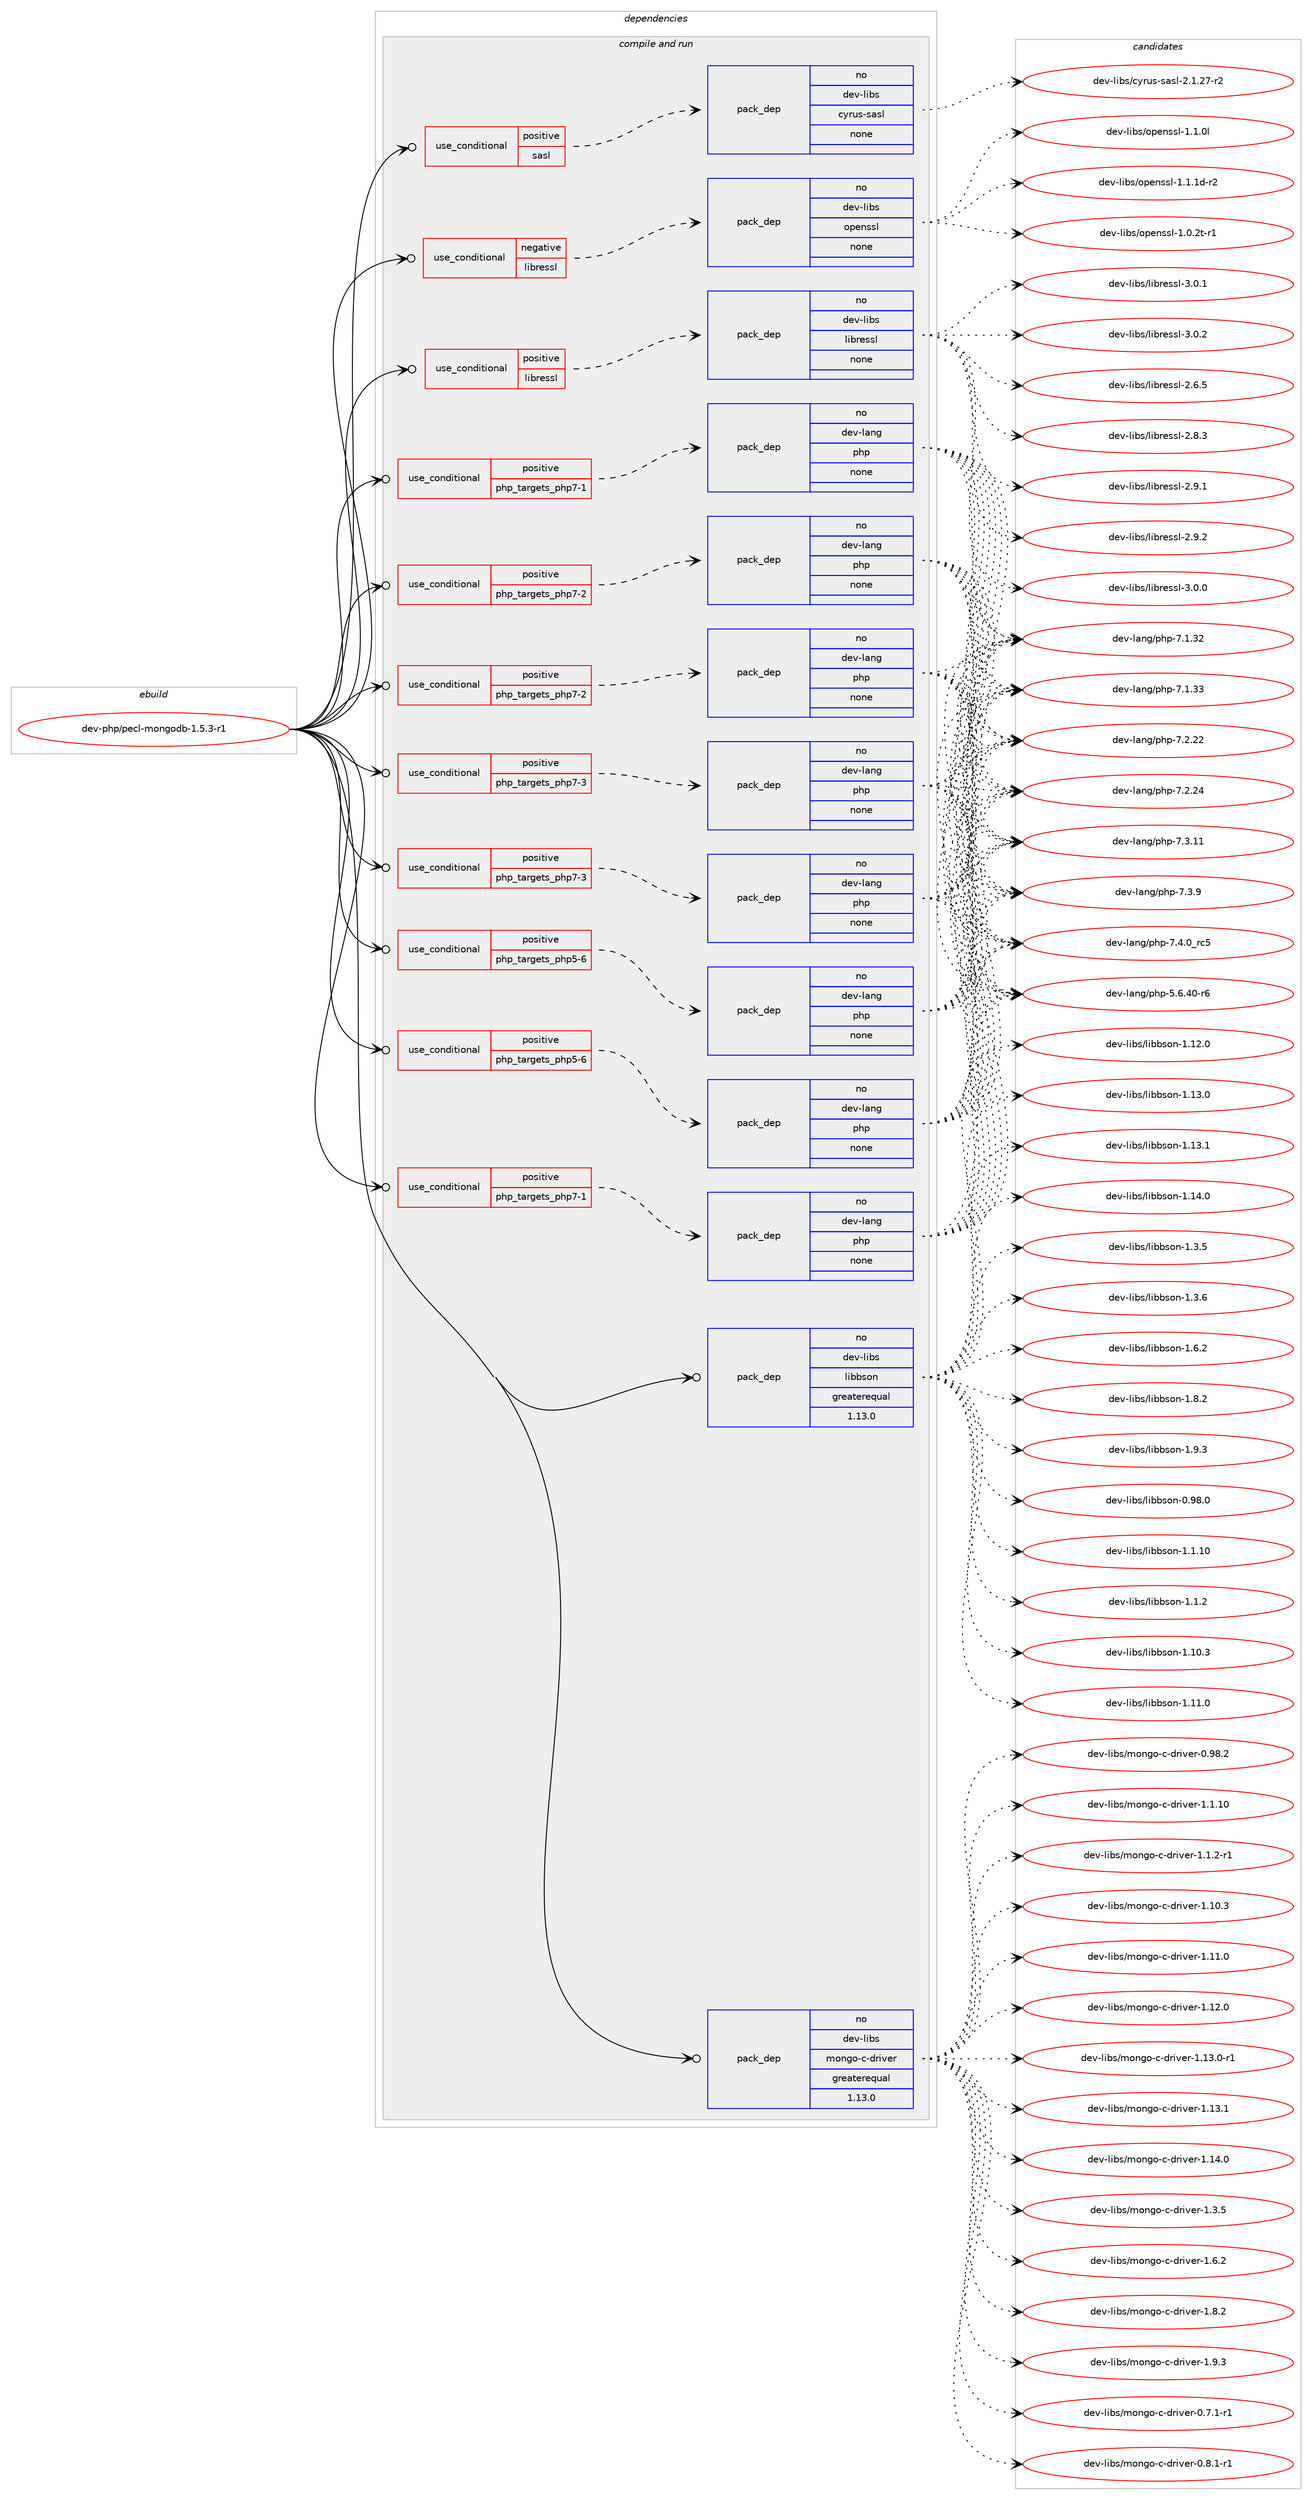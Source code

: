 digraph prolog {

# *************
# Graph options
# *************

newrank=true;
concentrate=true;
compound=true;
graph [rankdir=LR,fontname=Helvetica,fontsize=10,ranksep=1.5];#, ranksep=2.5, nodesep=0.2];
edge  [arrowhead=vee];
node  [fontname=Helvetica,fontsize=10];

# **********
# The ebuild
# **********

subgraph cluster_leftcol {
color=gray;
rank=same;
label=<<i>ebuild</i>>;
id [label="dev-php/pecl-mongodb-1.5.3-r1", color=red, width=4, href="../dev-php/pecl-mongodb-1.5.3-r1.svg"];
}

# ****************
# The dependencies
# ****************

subgraph cluster_midcol {
color=gray;
label=<<i>dependencies</i>>;
subgraph cluster_compile {
fillcolor="#eeeeee";
style=filled;
label=<<i>compile</i>>;
}
subgraph cluster_compileandrun {
fillcolor="#eeeeee";
style=filled;
label=<<i>compile and run</i>>;
subgraph cond135042 {
dependency590565 [label=<<TABLE BORDER="0" CELLBORDER="1" CELLSPACING="0" CELLPADDING="4"><TR><TD ROWSPAN="3" CELLPADDING="10">use_conditional</TD></TR><TR><TD>negative</TD></TR><TR><TD>libressl</TD></TR></TABLE>>, shape=none, color=red];
subgraph pack443806 {
dependency590566 [label=<<TABLE BORDER="0" CELLBORDER="1" CELLSPACING="0" CELLPADDING="4" WIDTH="220"><TR><TD ROWSPAN="6" CELLPADDING="30">pack_dep</TD></TR><TR><TD WIDTH="110">no</TD></TR><TR><TD>dev-libs</TD></TR><TR><TD>openssl</TD></TR><TR><TD>none</TD></TR><TR><TD></TD></TR></TABLE>>, shape=none, color=blue];
}
dependency590565:e -> dependency590566:w [weight=20,style="dashed",arrowhead="vee"];
}
id:e -> dependency590565:w [weight=20,style="solid",arrowhead="odotvee"];
subgraph cond135043 {
dependency590567 [label=<<TABLE BORDER="0" CELLBORDER="1" CELLSPACING="0" CELLPADDING="4"><TR><TD ROWSPAN="3" CELLPADDING="10">use_conditional</TD></TR><TR><TD>positive</TD></TR><TR><TD>libressl</TD></TR></TABLE>>, shape=none, color=red];
subgraph pack443807 {
dependency590568 [label=<<TABLE BORDER="0" CELLBORDER="1" CELLSPACING="0" CELLPADDING="4" WIDTH="220"><TR><TD ROWSPAN="6" CELLPADDING="30">pack_dep</TD></TR><TR><TD WIDTH="110">no</TD></TR><TR><TD>dev-libs</TD></TR><TR><TD>libressl</TD></TR><TR><TD>none</TD></TR><TR><TD></TD></TR></TABLE>>, shape=none, color=blue];
}
dependency590567:e -> dependency590568:w [weight=20,style="dashed",arrowhead="vee"];
}
id:e -> dependency590567:w [weight=20,style="solid",arrowhead="odotvee"];
subgraph cond135044 {
dependency590569 [label=<<TABLE BORDER="0" CELLBORDER="1" CELLSPACING="0" CELLPADDING="4"><TR><TD ROWSPAN="3" CELLPADDING="10">use_conditional</TD></TR><TR><TD>positive</TD></TR><TR><TD>php_targets_php5-6</TD></TR></TABLE>>, shape=none, color=red];
subgraph pack443808 {
dependency590570 [label=<<TABLE BORDER="0" CELLBORDER="1" CELLSPACING="0" CELLPADDING="4" WIDTH="220"><TR><TD ROWSPAN="6" CELLPADDING="30">pack_dep</TD></TR><TR><TD WIDTH="110">no</TD></TR><TR><TD>dev-lang</TD></TR><TR><TD>php</TD></TR><TR><TD>none</TD></TR><TR><TD></TD></TR></TABLE>>, shape=none, color=blue];
}
dependency590569:e -> dependency590570:w [weight=20,style="dashed",arrowhead="vee"];
}
id:e -> dependency590569:w [weight=20,style="solid",arrowhead="odotvee"];
subgraph cond135045 {
dependency590571 [label=<<TABLE BORDER="0" CELLBORDER="1" CELLSPACING="0" CELLPADDING="4"><TR><TD ROWSPAN="3" CELLPADDING="10">use_conditional</TD></TR><TR><TD>positive</TD></TR><TR><TD>php_targets_php5-6</TD></TR></TABLE>>, shape=none, color=red];
subgraph pack443809 {
dependency590572 [label=<<TABLE BORDER="0" CELLBORDER="1" CELLSPACING="0" CELLPADDING="4" WIDTH="220"><TR><TD ROWSPAN="6" CELLPADDING="30">pack_dep</TD></TR><TR><TD WIDTH="110">no</TD></TR><TR><TD>dev-lang</TD></TR><TR><TD>php</TD></TR><TR><TD>none</TD></TR><TR><TD></TD></TR></TABLE>>, shape=none, color=blue];
}
dependency590571:e -> dependency590572:w [weight=20,style="dashed",arrowhead="vee"];
}
id:e -> dependency590571:w [weight=20,style="solid",arrowhead="odotvee"];
subgraph cond135046 {
dependency590573 [label=<<TABLE BORDER="0" CELLBORDER="1" CELLSPACING="0" CELLPADDING="4"><TR><TD ROWSPAN="3" CELLPADDING="10">use_conditional</TD></TR><TR><TD>positive</TD></TR><TR><TD>php_targets_php7-1</TD></TR></TABLE>>, shape=none, color=red];
subgraph pack443810 {
dependency590574 [label=<<TABLE BORDER="0" CELLBORDER="1" CELLSPACING="0" CELLPADDING="4" WIDTH="220"><TR><TD ROWSPAN="6" CELLPADDING="30">pack_dep</TD></TR><TR><TD WIDTH="110">no</TD></TR><TR><TD>dev-lang</TD></TR><TR><TD>php</TD></TR><TR><TD>none</TD></TR><TR><TD></TD></TR></TABLE>>, shape=none, color=blue];
}
dependency590573:e -> dependency590574:w [weight=20,style="dashed",arrowhead="vee"];
}
id:e -> dependency590573:w [weight=20,style="solid",arrowhead="odotvee"];
subgraph cond135047 {
dependency590575 [label=<<TABLE BORDER="0" CELLBORDER="1" CELLSPACING="0" CELLPADDING="4"><TR><TD ROWSPAN="3" CELLPADDING="10">use_conditional</TD></TR><TR><TD>positive</TD></TR><TR><TD>php_targets_php7-1</TD></TR></TABLE>>, shape=none, color=red];
subgraph pack443811 {
dependency590576 [label=<<TABLE BORDER="0" CELLBORDER="1" CELLSPACING="0" CELLPADDING="4" WIDTH="220"><TR><TD ROWSPAN="6" CELLPADDING="30">pack_dep</TD></TR><TR><TD WIDTH="110">no</TD></TR><TR><TD>dev-lang</TD></TR><TR><TD>php</TD></TR><TR><TD>none</TD></TR><TR><TD></TD></TR></TABLE>>, shape=none, color=blue];
}
dependency590575:e -> dependency590576:w [weight=20,style="dashed",arrowhead="vee"];
}
id:e -> dependency590575:w [weight=20,style="solid",arrowhead="odotvee"];
subgraph cond135048 {
dependency590577 [label=<<TABLE BORDER="0" CELLBORDER="1" CELLSPACING="0" CELLPADDING="4"><TR><TD ROWSPAN="3" CELLPADDING="10">use_conditional</TD></TR><TR><TD>positive</TD></TR><TR><TD>php_targets_php7-2</TD></TR></TABLE>>, shape=none, color=red];
subgraph pack443812 {
dependency590578 [label=<<TABLE BORDER="0" CELLBORDER="1" CELLSPACING="0" CELLPADDING="4" WIDTH="220"><TR><TD ROWSPAN="6" CELLPADDING="30">pack_dep</TD></TR><TR><TD WIDTH="110">no</TD></TR><TR><TD>dev-lang</TD></TR><TR><TD>php</TD></TR><TR><TD>none</TD></TR><TR><TD></TD></TR></TABLE>>, shape=none, color=blue];
}
dependency590577:e -> dependency590578:w [weight=20,style="dashed",arrowhead="vee"];
}
id:e -> dependency590577:w [weight=20,style="solid",arrowhead="odotvee"];
subgraph cond135049 {
dependency590579 [label=<<TABLE BORDER="0" CELLBORDER="1" CELLSPACING="0" CELLPADDING="4"><TR><TD ROWSPAN="3" CELLPADDING="10">use_conditional</TD></TR><TR><TD>positive</TD></TR><TR><TD>php_targets_php7-2</TD></TR></TABLE>>, shape=none, color=red];
subgraph pack443813 {
dependency590580 [label=<<TABLE BORDER="0" CELLBORDER="1" CELLSPACING="0" CELLPADDING="4" WIDTH="220"><TR><TD ROWSPAN="6" CELLPADDING="30">pack_dep</TD></TR><TR><TD WIDTH="110">no</TD></TR><TR><TD>dev-lang</TD></TR><TR><TD>php</TD></TR><TR><TD>none</TD></TR><TR><TD></TD></TR></TABLE>>, shape=none, color=blue];
}
dependency590579:e -> dependency590580:w [weight=20,style="dashed",arrowhead="vee"];
}
id:e -> dependency590579:w [weight=20,style="solid",arrowhead="odotvee"];
subgraph cond135050 {
dependency590581 [label=<<TABLE BORDER="0" CELLBORDER="1" CELLSPACING="0" CELLPADDING="4"><TR><TD ROWSPAN="3" CELLPADDING="10">use_conditional</TD></TR><TR><TD>positive</TD></TR><TR><TD>php_targets_php7-3</TD></TR></TABLE>>, shape=none, color=red];
subgraph pack443814 {
dependency590582 [label=<<TABLE BORDER="0" CELLBORDER="1" CELLSPACING="0" CELLPADDING="4" WIDTH="220"><TR><TD ROWSPAN="6" CELLPADDING="30">pack_dep</TD></TR><TR><TD WIDTH="110">no</TD></TR><TR><TD>dev-lang</TD></TR><TR><TD>php</TD></TR><TR><TD>none</TD></TR><TR><TD></TD></TR></TABLE>>, shape=none, color=blue];
}
dependency590581:e -> dependency590582:w [weight=20,style="dashed",arrowhead="vee"];
}
id:e -> dependency590581:w [weight=20,style="solid",arrowhead="odotvee"];
subgraph cond135051 {
dependency590583 [label=<<TABLE BORDER="0" CELLBORDER="1" CELLSPACING="0" CELLPADDING="4"><TR><TD ROWSPAN="3" CELLPADDING="10">use_conditional</TD></TR><TR><TD>positive</TD></TR><TR><TD>php_targets_php7-3</TD></TR></TABLE>>, shape=none, color=red];
subgraph pack443815 {
dependency590584 [label=<<TABLE BORDER="0" CELLBORDER="1" CELLSPACING="0" CELLPADDING="4" WIDTH="220"><TR><TD ROWSPAN="6" CELLPADDING="30">pack_dep</TD></TR><TR><TD WIDTH="110">no</TD></TR><TR><TD>dev-lang</TD></TR><TR><TD>php</TD></TR><TR><TD>none</TD></TR><TR><TD></TD></TR></TABLE>>, shape=none, color=blue];
}
dependency590583:e -> dependency590584:w [weight=20,style="dashed",arrowhead="vee"];
}
id:e -> dependency590583:w [weight=20,style="solid",arrowhead="odotvee"];
subgraph cond135052 {
dependency590585 [label=<<TABLE BORDER="0" CELLBORDER="1" CELLSPACING="0" CELLPADDING="4"><TR><TD ROWSPAN="3" CELLPADDING="10">use_conditional</TD></TR><TR><TD>positive</TD></TR><TR><TD>sasl</TD></TR></TABLE>>, shape=none, color=red];
subgraph pack443816 {
dependency590586 [label=<<TABLE BORDER="0" CELLBORDER="1" CELLSPACING="0" CELLPADDING="4" WIDTH="220"><TR><TD ROWSPAN="6" CELLPADDING="30">pack_dep</TD></TR><TR><TD WIDTH="110">no</TD></TR><TR><TD>dev-libs</TD></TR><TR><TD>cyrus-sasl</TD></TR><TR><TD>none</TD></TR><TR><TD></TD></TR></TABLE>>, shape=none, color=blue];
}
dependency590585:e -> dependency590586:w [weight=20,style="dashed",arrowhead="vee"];
}
id:e -> dependency590585:w [weight=20,style="solid",arrowhead="odotvee"];
subgraph pack443817 {
dependency590587 [label=<<TABLE BORDER="0" CELLBORDER="1" CELLSPACING="0" CELLPADDING="4" WIDTH="220"><TR><TD ROWSPAN="6" CELLPADDING="30">pack_dep</TD></TR><TR><TD WIDTH="110">no</TD></TR><TR><TD>dev-libs</TD></TR><TR><TD>libbson</TD></TR><TR><TD>greaterequal</TD></TR><TR><TD>1.13.0</TD></TR></TABLE>>, shape=none, color=blue];
}
id:e -> dependency590587:w [weight=20,style="solid",arrowhead="odotvee"];
subgraph pack443818 {
dependency590588 [label=<<TABLE BORDER="0" CELLBORDER="1" CELLSPACING="0" CELLPADDING="4" WIDTH="220"><TR><TD ROWSPAN="6" CELLPADDING="30">pack_dep</TD></TR><TR><TD WIDTH="110">no</TD></TR><TR><TD>dev-libs</TD></TR><TR><TD>mongo-c-driver</TD></TR><TR><TD>greaterequal</TD></TR><TR><TD>1.13.0</TD></TR></TABLE>>, shape=none, color=blue];
}
id:e -> dependency590588:w [weight=20,style="solid",arrowhead="odotvee"];
}
subgraph cluster_run {
fillcolor="#eeeeee";
style=filled;
label=<<i>run</i>>;
}
}

# **************
# The candidates
# **************

subgraph cluster_choices {
rank=same;
color=gray;
label=<<i>candidates</i>>;

subgraph choice443806 {
color=black;
nodesep=1;
choice1001011184510810598115471111121011101151151084549464846501164511449 [label="dev-libs/openssl-1.0.2t-r1", color=red, width=4,href="../dev-libs/openssl-1.0.2t-r1.svg"];
choice100101118451081059811547111112101110115115108454946494648108 [label="dev-libs/openssl-1.1.0l", color=red, width=4,href="../dev-libs/openssl-1.1.0l.svg"];
choice1001011184510810598115471111121011101151151084549464946491004511450 [label="dev-libs/openssl-1.1.1d-r2", color=red, width=4,href="../dev-libs/openssl-1.1.1d-r2.svg"];
dependency590566:e -> choice1001011184510810598115471111121011101151151084549464846501164511449:w [style=dotted,weight="100"];
dependency590566:e -> choice100101118451081059811547111112101110115115108454946494648108:w [style=dotted,weight="100"];
dependency590566:e -> choice1001011184510810598115471111121011101151151084549464946491004511450:w [style=dotted,weight="100"];
}
subgraph choice443807 {
color=black;
nodesep=1;
choice10010111845108105981154710810598114101115115108455046544653 [label="dev-libs/libressl-2.6.5", color=red, width=4,href="../dev-libs/libressl-2.6.5.svg"];
choice10010111845108105981154710810598114101115115108455046564651 [label="dev-libs/libressl-2.8.3", color=red, width=4,href="../dev-libs/libressl-2.8.3.svg"];
choice10010111845108105981154710810598114101115115108455046574649 [label="dev-libs/libressl-2.9.1", color=red, width=4,href="../dev-libs/libressl-2.9.1.svg"];
choice10010111845108105981154710810598114101115115108455046574650 [label="dev-libs/libressl-2.9.2", color=red, width=4,href="../dev-libs/libressl-2.9.2.svg"];
choice10010111845108105981154710810598114101115115108455146484648 [label="dev-libs/libressl-3.0.0", color=red, width=4,href="../dev-libs/libressl-3.0.0.svg"];
choice10010111845108105981154710810598114101115115108455146484649 [label="dev-libs/libressl-3.0.1", color=red, width=4,href="../dev-libs/libressl-3.0.1.svg"];
choice10010111845108105981154710810598114101115115108455146484650 [label="dev-libs/libressl-3.0.2", color=red, width=4,href="../dev-libs/libressl-3.0.2.svg"];
dependency590568:e -> choice10010111845108105981154710810598114101115115108455046544653:w [style=dotted,weight="100"];
dependency590568:e -> choice10010111845108105981154710810598114101115115108455046564651:w [style=dotted,weight="100"];
dependency590568:e -> choice10010111845108105981154710810598114101115115108455046574649:w [style=dotted,weight="100"];
dependency590568:e -> choice10010111845108105981154710810598114101115115108455046574650:w [style=dotted,weight="100"];
dependency590568:e -> choice10010111845108105981154710810598114101115115108455146484648:w [style=dotted,weight="100"];
dependency590568:e -> choice10010111845108105981154710810598114101115115108455146484649:w [style=dotted,weight="100"];
dependency590568:e -> choice10010111845108105981154710810598114101115115108455146484650:w [style=dotted,weight="100"];
}
subgraph choice443808 {
color=black;
nodesep=1;
choice100101118451089711010347112104112455346544652484511454 [label="dev-lang/php-5.6.40-r6", color=red, width=4,href="../dev-lang/php-5.6.40-r6.svg"];
choice10010111845108971101034711210411245554649465150 [label="dev-lang/php-7.1.32", color=red, width=4,href="../dev-lang/php-7.1.32.svg"];
choice10010111845108971101034711210411245554649465151 [label="dev-lang/php-7.1.33", color=red, width=4,href="../dev-lang/php-7.1.33.svg"];
choice10010111845108971101034711210411245554650465050 [label="dev-lang/php-7.2.22", color=red, width=4,href="../dev-lang/php-7.2.22.svg"];
choice10010111845108971101034711210411245554650465052 [label="dev-lang/php-7.2.24", color=red, width=4,href="../dev-lang/php-7.2.24.svg"];
choice10010111845108971101034711210411245554651464949 [label="dev-lang/php-7.3.11", color=red, width=4,href="../dev-lang/php-7.3.11.svg"];
choice100101118451089711010347112104112455546514657 [label="dev-lang/php-7.3.9", color=red, width=4,href="../dev-lang/php-7.3.9.svg"];
choice100101118451089711010347112104112455546524648951149953 [label="dev-lang/php-7.4.0_rc5", color=red, width=4,href="../dev-lang/php-7.4.0_rc5.svg"];
dependency590570:e -> choice100101118451089711010347112104112455346544652484511454:w [style=dotted,weight="100"];
dependency590570:e -> choice10010111845108971101034711210411245554649465150:w [style=dotted,weight="100"];
dependency590570:e -> choice10010111845108971101034711210411245554649465151:w [style=dotted,weight="100"];
dependency590570:e -> choice10010111845108971101034711210411245554650465050:w [style=dotted,weight="100"];
dependency590570:e -> choice10010111845108971101034711210411245554650465052:w [style=dotted,weight="100"];
dependency590570:e -> choice10010111845108971101034711210411245554651464949:w [style=dotted,weight="100"];
dependency590570:e -> choice100101118451089711010347112104112455546514657:w [style=dotted,weight="100"];
dependency590570:e -> choice100101118451089711010347112104112455546524648951149953:w [style=dotted,weight="100"];
}
subgraph choice443809 {
color=black;
nodesep=1;
choice100101118451089711010347112104112455346544652484511454 [label="dev-lang/php-5.6.40-r6", color=red, width=4,href="../dev-lang/php-5.6.40-r6.svg"];
choice10010111845108971101034711210411245554649465150 [label="dev-lang/php-7.1.32", color=red, width=4,href="../dev-lang/php-7.1.32.svg"];
choice10010111845108971101034711210411245554649465151 [label="dev-lang/php-7.1.33", color=red, width=4,href="../dev-lang/php-7.1.33.svg"];
choice10010111845108971101034711210411245554650465050 [label="dev-lang/php-7.2.22", color=red, width=4,href="../dev-lang/php-7.2.22.svg"];
choice10010111845108971101034711210411245554650465052 [label="dev-lang/php-7.2.24", color=red, width=4,href="../dev-lang/php-7.2.24.svg"];
choice10010111845108971101034711210411245554651464949 [label="dev-lang/php-7.3.11", color=red, width=4,href="../dev-lang/php-7.3.11.svg"];
choice100101118451089711010347112104112455546514657 [label="dev-lang/php-7.3.9", color=red, width=4,href="../dev-lang/php-7.3.9.svg"];
choice100101118451089711010347112104112455546524648951149953 [label="dev-lang/php-7.4.0_rc5", color=red, width=4,href="../dev-lang/php-7.4.0_rc5.svg"];
dependency590572:e -> choice100101118451089711010347112104112455346544652484511454:w [style=dotted,weight="100"];
dependency590572:e -> choice10010111845108971101034711210411245554649465150:w [style=dotted,weight="100"];
dependency590572:e -> choice10010111845108971101034711210411245554649465151:w [style=dotted,weight="100"];
dependency590572:e -> choice10010111845108971101034711210411245554650465050:w [style=dotted,weight="100"];
dependency590572:e -> choice10010111845108971101034711210411245554650465052:w [style=dotted,weight="100"];
dependency590572:e -> choice10010111845108971101034711210411245554651464949:w [style=dotted,weight="100"];
dependency590572:e -> choice100101118451089711010347112104112455546514657:w [style=dotted,weight="100"];
dependency590572:e -> choice100101118451089711010347112104112455546524648951149953:w [style=dotted,weight="100"];
}
subgraph choice443810 {
color=black;
nodesep=1;
choice100101118451089711010347112104112455346544652484511454 [label="dev-lang/php-5.6.40-r6", color=red, width=4,href="../dev-lang/php-5.6.40-r6.svg"];
choice10010111845108971101034711210411245554649465150 [label="dev-lang/php-7.1.32", color=red, width=4,href="../dev-lang/php-7.1.32.svg"];
choice10010111845108971101034711210411245554649465151 [label="dev-lang/php-7.1.33", color=red, width=4,href="../dev-lang/php-7.1.33.svg"];
choice10010111845108971101034711210411245554650465050 [label="dev-lang/php-7.2.22", color=red, width=4,href="../dev-lang/php-7.2.22.svg"];
choice10010111845108971101034711210411245554650465052 [label="dev-lang/php-7.2.24", color=red, width=4,href="../dev-lang/php-7.2.24.svg"];
choice10010111845108971101034711210411245554651464949 [label="dev-lang/php-7.3.11", color=red, width=4,href="../dev-lang/php-7.3.11.svg"];
choice100101118451089711010347112104112455546514657 [label="dev-lang/php-7.3.9", color=red, width=4,href="../dev-lang/php-7.3.9.svg"];
choice100101118451089711010347112104112455546524648951149953 [label="dev-lang/php-7.4.0_rc5", color=red, width=4,href="../dev-lang/php-7.4.0_rc5.svg"];
dependency590574:e -> choice100101118451089711010347112104112455346544652484511454:w [style=dotted,weight="100"];
dependency590574:e -> choice10010111845108971101034711210411245554649465150:w [style=dotted,weight="100"];
dependency590574:e -> choice10010111845108971101034711210411245554649465151:w [style=dotted,weight="100"];
dependency590574:e -> choice10010111845108971101034711210411245554650465050:w [style=dotted,weight="100"];
dependency590574:e -> choice10010111845108971101034711210411245554650465052:w [style=dotted,weight="100"];
dependency590574:e -> choice10010111845108971101034711210411245554651464949:w [style=dotted,weight="100"];
dependency590574:e -> choice100101118451089711010347112104112455546514657:w [style=dotted,weight="100"];
dependency590574:e -> choice100101118451089711010347112104112455546524648951149953:w [style=dotted,weight="100"];
}
subgraph choice443811 {
color=black;
nodesep=1;
choice100101118451089711010347112104112455346544652484511454 [label="dev-lang/php-5.6.40-r6", color=red, width=4,href="../dev-lang/php-5.6.40-r6.svg"];
choice10010111845108971101034711210411245554649465150 [label="dev-lang/php-7.1.32", color=red, width=4,href="../dev-lang/php-7.1.32.svg"];
choice10010111845108971101034711210411245554649465151 [label="dev-lang/php-7.1.33", color=red, width=4,href="../dev-lang/php-7.1.33.svg"];
choice10010111845108971101034711210411245554650465050 [label="dev-lang/php-7.2.22", color=red, width=4,href="../dev-lang/php-7.2.22.svg"];
choice10010111845108971101034711210411245554650465052 [label="dev-lang/php-7.2.24", color=red, width=4,href="../dev-lang/php-7.2.24.svg"];
choice10010111845108971101034711210411245554651464949 [label="dev-lang/php-7.3.11", color=red, width=4,href="../dev-lang/php-7.3.11.svg"];
choice100101118451089711010347112104112455546514657 [label="dev-lang/php-7.3.9", color=red, width=4,href="../dev-lang/php-7.3.9.svg"];
choice100101118451089711010347112104112455546524648951149953 [label="dev-lang/php-7.4.0_rc5", color=red, width=4,href="../dev-lang/php-7.4.0_rc5.svg"];
dependency590576:e -> choice100101118451089711010347112104112455346544652484511454:w [style=dotted,weight="100"];
dependency590576:e -> choice10010111845108971101034711210411245554649465150:w [style=dotted,weight="100"];
dependency590576:e -> choice10010111845108971101034711210411245554649465151:w [style=dotted,weight="100"];
dependency590576:e -> choice10010111845108971101034711210411245554650465050:w [style=dotted,weight="100"];
dependency590576:e -> choice10010111845108971101034711210411245554650465052:w [style=dotted,weight="100"];
dependency590576:e -> choice10010111845108971101034711210411245554651464949:w [style=dotted,weight="100"];
dependency590576:e -> choice100101118451089711010347112104112455546514657:w [style=dotted,weight="100"];
dependency590576:e -> choice100101118451089711010347112104112455546524648951149953:w [style=dotted,weight="100"];
}
subgraph choice443812 {
color=black;
nodesep=1;
choice100101118451089711010347112104112455346544652484511454 [label="dev-lang/php-5.6.40-r6", color=red, width=4,href="../dev-lang/php-5.6.40-r6.svg"];
choice10010111845108971101034711210411245554649465150 [label="dev-lang/php-7.1.32", color=red, width=4,href="../dev-lang/php-7.1.32.svg"];
choice10010111845108971101034711210411245554649465151 [label="dev-lang/php-7.1.33", color=red, width=4,href="../dev-lang/php-7.1.33.svg"];
choice10010111845108971101034711210411245554650465050 [label="dev-lang/php-7.2.22", color=red, width=4,href="../dev-lang/php-7.2.22.svg"];
choice10010111845108971101034711210411245554650465052 [label="dev-lang/php-7.2.24", color=red, width=4,href="../dev-lang/php-7.2.24.svg"];
choice10010111845108971101034711210411245554651464949 [label="dev-lang/php-7.3.11", color=red, width=4,href="../dev-lang/php-7.3.11.svg"];
choice100101118451089711010347112104112455546514657 [label="dev-lang/php-7.3.9", color=red, width=4,href="../dev-lang/php-7.3.9.svg"];
choice100101118451089711010347112104112455546524648951149953 [label="dev-lang/php-7.4.0_rc5", color=red, width=4,href="../dev-lang/php-7.4.0_rc5.svg"];
dependency590578:e -> choice100101118451089711010347112104112455346544652484511454:w [style=dotted,weight="100"];
dependency590578:e -> choice10010111845108971101034711210411245554649465150:w [style=dotted,weight="100"];
dependency590578:e -> choice10010111845108971101034711210411245554649465151:w [style=dotted,weight="100"];
dependency590578:e -> choice10010111845108971101034711210411245554650465050:w [style=dotted,weight="100"];
dependency590578:e -> choice10010111845108971101034711210411245554650465052:w [style=dotted,weight="100"];
dependency590578:e -> choice10010111845108971101034711210411245554651464949:w [style=dotted,weight="100"];
dependency590578:e -> choice100101118451089711010347112104112455546514657:w [style=dotted,weight="100"];
dependency590578:e -> choice100101118451089711010347112104112455546524648951149953:w [style=dotted,weight="100"];
}
subgraph choice443813 {
color=black;
nodesep=1;
choice100101118451089711010347112104112455346544652484511454 [label="dev-lang/php-5.6.40-r6", color=red, width=4,href="../dev-lang/php-5.6.40-r6.svg"];
choice10010111845108971101034711210411245554649465150 [label="dev-lang/php-7.1.32", color=red, width=4,href="../dev-lang/php-7.1.32.svg"];
choice10010111845108971101034711210411245554649465151 [label="dev-lang/php-7.1.33", color=red, width=4,href="../dev-lang/php-7.1.33.svg"];
choice10010111845108971101034711210411245554650465050 [label="dev-lang/php-7.2.22", color=red, width=4,href="../dev-lang/php-7.2.22.svg"];
choice10010111845108971101034711210411245554650465052 [label="dev-lang/php-7.2.24", color=red, width=4,href="../dev-lang/php-7.2.24.svg"];
choice10010111845108971101034711210411245554651464949 [label="dev-lang/php-7.3.11", color=red, width=4,href="../dev-lang/php-7.3.11.svg"];
choice100101118451089711010347112104112455546514657 [label="dev-lang/php-7.3.9", color=red, width=4,href="../dev-lang/php-7.3.9.svg"];
choice100101118451089711010347112104112455546524648951149953 [label="dev-lang/php-7.4.0_rc5", color=red, width=4,href="../dev-lang/php-7.4.0_rc5.svg"];
dependency590580:e -> choice100101118451089711010347112104112455346544652484511454:w [style=dotted,weight="100"];
dependency590580:e -> choice10010111845108971101034711210411245554649465150:w [style=dotted,weight="100"];
dependency590580:e -> choice10010111845108971101034711210411245554649465151:w [style=dotted,weight="100"];
dependency590580:e -> choice10010111845108971101034711210411245554650465050:w [style=dotted,weight="100"];
dependency590580:e -> choice10010111845108971101034711210411245554650465052:w [style=dotted,weight="100"];
dependency590580:e -> choice10010111845108971101034711210411245554651464949:w [style=dotted,weight="100"];
dependency590580:e -> choice100101118451089711010347112104112455546514657:w [style=dotted,weight="100"];
dependency590580:e -> choice100101118451089711010347112104112455546524648951149953:w [style=dotted,weight="100"];
}
subgraph choice443814 {
color=black;
nodesep=1;
choice100101118451089711010347112104112455346544652484511454 [label="dev-lang/php-5.6.40-r6", color=red, width=4,href="../dev-lang/php-5.6.40-r6.svg"];
choice10010111845108971101034711210411245554649465150 [label="dev-lang/php-7.1.32", color=red, width=4,href="../dev-lang/php-7.1.32.svg"];
choice10010111845108971101034711210411245554649465151 [label="dev-lang/php-7.1.33", color=red, width=4,href="../dev-lang/php-7.1.33.svg"];
choice10010111845108971101034711210411245554650465050 [label="dev-lang/php-7.2.22", color=red, width=4,href="../dev-lang/php-7.2.22.svg"];
choice10010111845108971101034711210411245554650465052 [label="dev-lang/php-7.2.24", color=red, width=4,href="../dev-lang/php-7.2.24.svg"];
choice10010111845108971101034711210411245554651464949 [label="dev-lang/php-7.3.11", color=red, width=4,href="../dev-lang/php-7.3.11.svg"];
choice100101118451089711010347112104112455546514657 [label="dev-lang/php-7.3.9", color=red, width=4,href="../dev-lang/php-7.3.9.svg"];
choice100101118451089711010347112104112455546524648951149953 [label="dev-lang/php-7.4.0_rc5", color=red, width=4,href="../dev-lang/php-7.4.0_rc5.svg"];
dependency590582:e -> choice100101118451089711010347112104112455346544652484511454:w [style=dotted,weight="100"];
dependency590582:e -> choice10010111845108971101034711210411245554649465150:w [style=dotted,weight="100"];
dependency590582:e -> choice10010111845108971101034711210411245554649465151:w [style=dotted,weight="100"];
dependency590582:e -> choice10010111845108971101034711210411245554650465050:w [style=dotted,weight="100"];
dependency590582:e -> choice10010111845108971101034711210411245554650465052:w [style=dotted,weight="100"];
dependency590582:e -> choice10010111845108971101034711210411245554651464949:w [style=dotted,weight="100"];
dependency590582:e -> choice100101118451089711010347112104112455546514657:w [style=dotted,weight="100"];
dependency590582:e -> choice100101118451089711010347112104112455546524648951149953:w [style=dotted,weight="100"];
}
subgraph choice443815 {
color=black;
nodesep=1;
choice100101118451089711010347112104112455346544652484511454 [label="dev-lang/php-5.6.40-r6", color=red, width=4,href="../dev-lang/php-5.6.40-r6.svg"];
choice10010111845108971101034711210411245554649465150 [label="dev-lang/php-7.1.32", color=red, width=4,href="../dev-lang/php-7.1.32.svg"];
choice10010111845108971101034711210411245554649465151 [label="dev-lang/php-7.1.33", color=red, width=4,href="../dev-lang/php-7.1.33.svg"];
choice10010111845108971101034711210411245554650465050 [label="dev-lang/php-7.2.22", color=red, width=4,href="../dev-lang/php-7.2.22.svg"];
choice10010111845108971101034711210411245554650465052 [label="dev-lang/php-7.2.24", color=red, width=4,href="../dev-lang/php-7.2.24.svg"];
choice10010111845108971101034711210411245554651464949 [label="dev-lang/php-7.3.11", color=red, width=4,href="../dev-lang/php-7.3.11.svg"];
choice100101118451089711010347112104112455546514657 [label="dev-lang/php-7.3.9", color=red, width=4,href="../dev-lang/php-7.3.9.svg"];
choice100101118451089711010347112104112455546524648951149953 [label="dev-lang/php-7.4.0_rc5", color=red, width=4,href="../dev-lang/php-7.4.0_rc5.svg"];
dependency590584:e -> choice100101118451089711010347112104112455346544652484511454:w [style=dotted,weight="100"];
dependency590584:e -> choice10010111845108971101034711210411245554649465150:w [style=dotted,weight="100"];
dependency590584:e -> choice10010111845108971101034711210411245554649465151:w [style=dotted,weight="100"];
dependency590584:e -> choice10010111845108971101034711210411245554650465050:w [style=dotted,weight="100"];
dependency590584:e -> choice10010111845108971101034711210411245554650465052:w [style=dotted,weight="100"];
dependency590584:e -> choice10010111845108971101034711210411245554651464949:w [style=dotted,weight="100"];
dependency590584:e -> choice100101118451089711010347112104112455546514657:w [style=dotted,weight="100"];
dependency590584:e -> choice100101118451089711010347112104112455546524648951149953:w [style=dotted,weight="100"];
}
subgraph choice443816 {
color=black;
nodesep=1;
choice100101118451081059811547991211141171154511597115108455046494650554511450 [label="dev-libs/cyrus-sasl-2.1.27-r2", color=red, width=4,href="../dev-libs/cyrus-sasl-2.1.27-r2.svg"];
dependency590586:e -> choice100101118451081059811547991211141171154511597115108455046494650554511450:w [style=dotted,weight="100"];
}
subgraph choice443817 {
color=black;
nodesep=1;
choice100101118451081059811547108105989811511111045484657564648 [label="dev-libs/libbson-0.98.0", color=red, width=4,href="../dev-libs/libbson-0.98.0.svg"];
choice100101118451081059811547108105989811511111045494649464948 [label="dev-libs/libbson-1.1.10", color=red, width=4,href="../dev-libs/libbson-1.1.10.svg"];
choice1001011184510810598115471081059898115111110454946494650 [label="dev-libs/libbson-1.1.2", color=red, width=4,href="../dev-libs/libbson-1.1.2.svg"];
choice100101118451081059811547108105989811511111045494649484651 [label="dev-libs/libbson-1.10.3", color=red, width=4,href="../dev-libs/libbson-1.10.3.svg"];
choice100101118451081059811547108105989811511111045494649494648 [label="dev-libs/libbson-1.11.0", color=red, width=4,href="../dev-libs/libbson-1.11.0.svg"];
choice100101118451081059811547108105989811511111045494649504648 [label="dev-libs/libbson-1.12.0", color=red, width=4,href="../dev-libs/libbson-1.12.0.svg"];
choice100101118451081059811547108105989811511111045494649514648 [label="dev-libs/libbson-1.13.0", color=red, width=4,href="../dev-libs/libbson-1.13.0.svg"];
choice100101118451081059811547108105989811511111045494649514649 [label="dev-libs/libbson-1.13.1", color=red, width=4,href="../dev-libs/libbson-1.13.1.svg"];
choice100101118451081059811547108105989811511111045494649524648 [label="dev-libs/libbson-1.14.0", color=red, width=4,href="../dev-libs/libbson-1.14.0.svg"];
choice1001011184510810598115471081059898115111110454946514653 [label="dev-libs/libbson-1.3.5", color=red, width=4,href="../dev-libs/libbson-1.3.5.svg"];
choice1001011184510810598115471081059898115111110454946514654 [label="dev-libs/libbson-1.3.6", color=red, width=4,href="../dev-libs/libbson-1.3.6.svg"];
choice1001011184510810598115471081059898115111110454946544650 [label="dev-libs/libbson-1.6.2", color=red, width=4,href="../dev-libs/libbson-1.6.2.svg"];
choice1001011184510810598115471081059898115111110454946564650 [label="dev-libs/libbson-1.8.2", color=red, width=4,href="../dev-libs/libbson-1.8.2.svg"];
choice1001011184510810598115471081059898115111110454946574651 [label="dev-libs/libbson-1.9.3", color=red, width=4,href="../dev-libs/libbson-1.9.3.svg"];
dependency590587:e -> choice100101118451081059811547108105989811511111045484657564648:w [style=dotted,weight="100"];
dependency590587:e -> choice100101118451081059811547108105989811511111045494649464948:w [style=dotted,weight="100"];
dependency590587:e -> choice1001011184510810598115471081059898115111110454946494650:w [style=dotted,weight="100"];
dependency590587:e -> choice100101118451081059811547108105989811511111045494649484651:w [style=dotted,weight="100"];
dependency590587:e -> choice100101118451081059811547108105989811511111045494649494648:w [style=dotted,weight="100"];
dependency590587:e -> choice100101118451081059811547108105989811511111045494649504648:w [style=dotted,weight="100"];
dependency590587:e -> choice100101118451081059811547108105989811511111045494649514648:w [style=dotted,weight="100"];
dependency590587:e -> choice100101118451081059811547108105989811511111045494649514649:w [style=dotted,weight="100"];
dependency590587:e -> choice100101118451081059811547108105989811511111045494649524648:w [style=dotted,weight="100"];
dependency590587:e -> choice1001011184510810598115471081059898115111110454946514653:w [style=dotted,weight="100"];
dependency590587:e -> choice1001011184510810598115471081059898115111110454946514654:w [style=dotted,weight="100"];
dependency590587:e -> choice1001011184510810598115471081059898115111110454946544650:w [style=dotted,weight="100"];
dependency590587:e -> choice1001011184510810598115471081059898115111110454946564650:w [style=dotted,weight="100"];
dependency590587:e -> choice1001011184510810598115471081059898115111110454946574651:w [style=dotted,weight="100"];
}
subgraph choice443818 {
color=black;
nodesep=1;
choice1001011184510810598115471091111101031114599451001141051181011144548465546494511449 [label="dev-libs/mongo-c-driver-0.7.1-r1", color=red, width=4,href="../dev-libs/mongo-c-driver-0.7.1-r1.svg"];
choice1001011184510810598115471091111101031114599451001141051181011144548465646494511449 [label="dev-libs/mongo-c-driver-0.8.1-r1", color=red, width=4,href="../dev-libs/mongo-c-driver-0.8.1-r1.svg"];
choice10010111845108105981154710911111010311145994510011410511810111445484657564650 [label="dev-libs/mongo-c-driver-0.98.2", color=red, width=4,href="../dev-libs/mongo-c-driver-0.98.2.svg"];
choice10010111845108105981154710911111010311145994510011410511810111445494649464948 [label="dev-libs/mongo-c-driver-1.1.10", color=red, width=4,href="../dev-libs/mongo-c-driver-1.1.10.svg"];
choice1001011184510810598115471091111101031114599451001141051181011144549464946504511449 [label="dev-libs/mongo-c-driver-1.1.2-r1", color=red, width=4,href="../dev-libs/mongo-c-driver-1.1.2-r1.svg"];
choice10010111845108105981154710911111010311145994510011410511810111445494649484651 [label="dev-libs/mongo-c-driver-1.10.3", color=red, width=4,href="../dev-libs/mongo-c-driver-1.10.3.svg"];
choice10010111845108105981154710911111010311145994510011410511810111445494649494648 [label="dev-libs/mongo-c-driver-1.11.0", color=red, width=4,href="../dev-libs/mongo-c-driver-1.11.0.svg"];
choice10010111845108105981154710911111010311145994510011410511810111445494649504648 [label="dev-libs/mongo-c-driver-1.12.0", color=red, width=4,href="../dev-libs/mongo-c-driver-1.12.0.svg"];
choice100101118451081059811547109111110103111459945100114105118101114454946495146484511449 [label="dev-libs/mongo-c-driver-1.13.0-r1", color=red, width=4,href="../dev-libs/mongo-c-driver-1.13.0-r1.svg"];
choice10010111845108105981154710911111010311145994510011410511810111445494649514649 [label="dev-libs/mongo-c-driver-1.13.1", color=red, width=4,href="../dev-libs/mongo-c-driver-1.13.1.svg"];
choice10010111845108105981154710911111010311145994510011410511810111445494649524648 [label="dev-libs/mongo-c-driver-1.14.0", color=red, width=4,href="../dev-libs/mongo-c-driver-1.14.0.svg"];
choice100101118451081059811547109111110103111459945100114105118101114454946514653 [label="dev-libs/mongo-c-driver-1.3.5", color=red, width=4,href="../dev-libs/mongo-c-driver-1.3.5.svg"];
choice100101118451081059811547109111110103111459945100114105118101114454946544650 [label="dev-libs/mongo-c-driver-1.6.2", color=red, width=4,href="../dev-libs/mongo-c-driver-1.6.2.svg"];
choice100101118451081059811547109111110103111459945100114105118101114454946564650 [label="dev-libs/mongo-c-driver-1.8.2", color=red, width=4,href="../dev-libs/mongo-c-driver-1.8.2.svg"];
choice100101118451081059811547109111110103111459945100114105118101114454946574651 [label="dev-libs/mongo-c-driver-1.9.3", color=red, width=4,href="../dev-libs/mongo-c-driver-1.9.3.svg"];
dependency590588:e -> choice1001011184510810598115471091111101031114599451001141051181011144548465546494511449:w [style=dotted,weight="100"];
dependency590588:e -> choice1001011184510810598115471091111101031114599451001141051181011144548465646494511449:w [style=dotted,weight="100"];
dependency590588:e -> choice10010111845108105981154710911111010311145994510011410511810111445484657564650:w [style=dotted,weight="100"];
dependency590588:e -> choice10010111845108105981154710911111010311145994510011410511810111445494649464948:w [style=dotted,weight="100"];
dependency590588:e -> choice1001011184510810598115471091111101031114599451001141051181011144549464946504511449:w [style=dotted,weight="100"];
dependency590588:e -> choice10010111845108105981154710911111010311145994510011410511810111445494649484651:w [style=dotted,weight="100"];
dependency590588:e -> choice10010111845108105981154710911111010311145994510011410511810111445494649494648:w [style=dotted,weight="100"];
dependency590588:e -> choice10010111845108105981154710911111010311145994510011410511810111445494649504648:w [style=dotted,weight="100"];
dependency590588:e -> choice100101118451081059811547109111110103111459945100114105118101114454946495146484511449:w [style=dotted,weight="100"];
dependency590588:e -> choice10010111845108105981154710911111010311145994510011410511810111445494649514649:w [style=dotted,weight="100"];
dependency590588:e -> choice10010111845108105981154710911111010311145994510011410511810111445494649524648:w [style=dotted,weight="100"];
dependency590588:e -> choice100101118451081059811547109111110103111459945100114105118101114454946514653:w [style=dotted,weight="100"];
dependency590588:e -> choice100101118451081059811547109111110103111459945100114105118101114454946544650:w [style=dotted,weight="100"];
dependency590588:e -> choice100101118451081059811547109111110103111459945100114105118101114454946564650:w [style=dotted,weight="100"];
dependency590588:e -> choice100101118451081059811547109111110103111459945100114105118101114454946574651:w [style=dotted,weight="100"];
}
}

}
